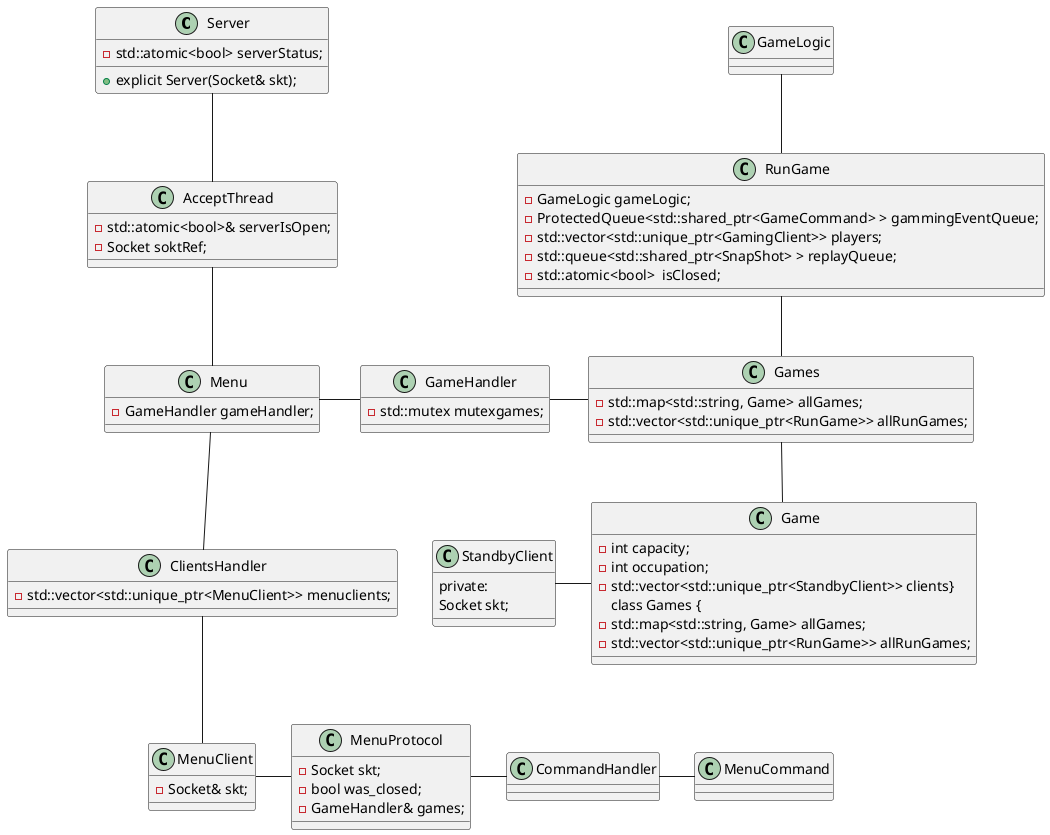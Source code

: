 @startuml
'https://plantuml.com/class-diagram class Server {
class Server {
  -std::atomic<bool> serverStatus;
  +explicit Server(Socket& skt);

}
class AcceptThread {
  - std::atomic<bool>& serverIsOpen;
  - Socket soktRef;

}
 class Menu {
  - GameHandler gameHandler;
}
class ClientsHandler {
  - std::vector<std::unique_ptr<MenuClient>> menuclients;

}
class MenuClient {
  - Socket& skt;

}
class MenuProtocol {
  - Socket skt;
  - bool was_closed;
  - GameHandler& games;
}
class GameHandler {
  - std::mutex mutexgames;
}

class Games {
  - std::map<std::string, Game> allGames;
  - std::vector<std::unique_ptr<RunGame>> allRunGames;
}
class Game{
   -int capacity;
   -int occupation;
   -std::vector<std::unique_ptr<StandbyClient>> clients}
class Games {
  -std::map<std::string, Game> allGames;
 - std::vector<std::unique_ptr<RunGame>> allRunGames;
}
class StandbyClient {
 private:
  Socket skt;
}
class RunGame{
 -GameLogic gameLogic;
 -ProtectedQueue<std::shared_ptr<GameCommand> > gammingEventQueue;
 -std::vector<std::unique_ptr<GamingClient>> players;
 -std::queue<std::shared_ptr<SnapShot> > replayQueue;
 -std::atomic<bool>  isClosed;
 }

class CommandHandler {
}
Server-- AcceptThread
AcceptThread-- Menu
Menu -- ClientsHandler
ClientsHandler -- MenuClient
MenuClient-right- MenuProtocol
Menu-right- GameHandler
GameHandler -right- Games
Games -- Game
StandbyClient -right- Game
Games -up- RunGame
RunGame -up- GameLogic

MenuProtocol -right- CommandHandler
CommandHandler -right- MenuCommand








    @enduml